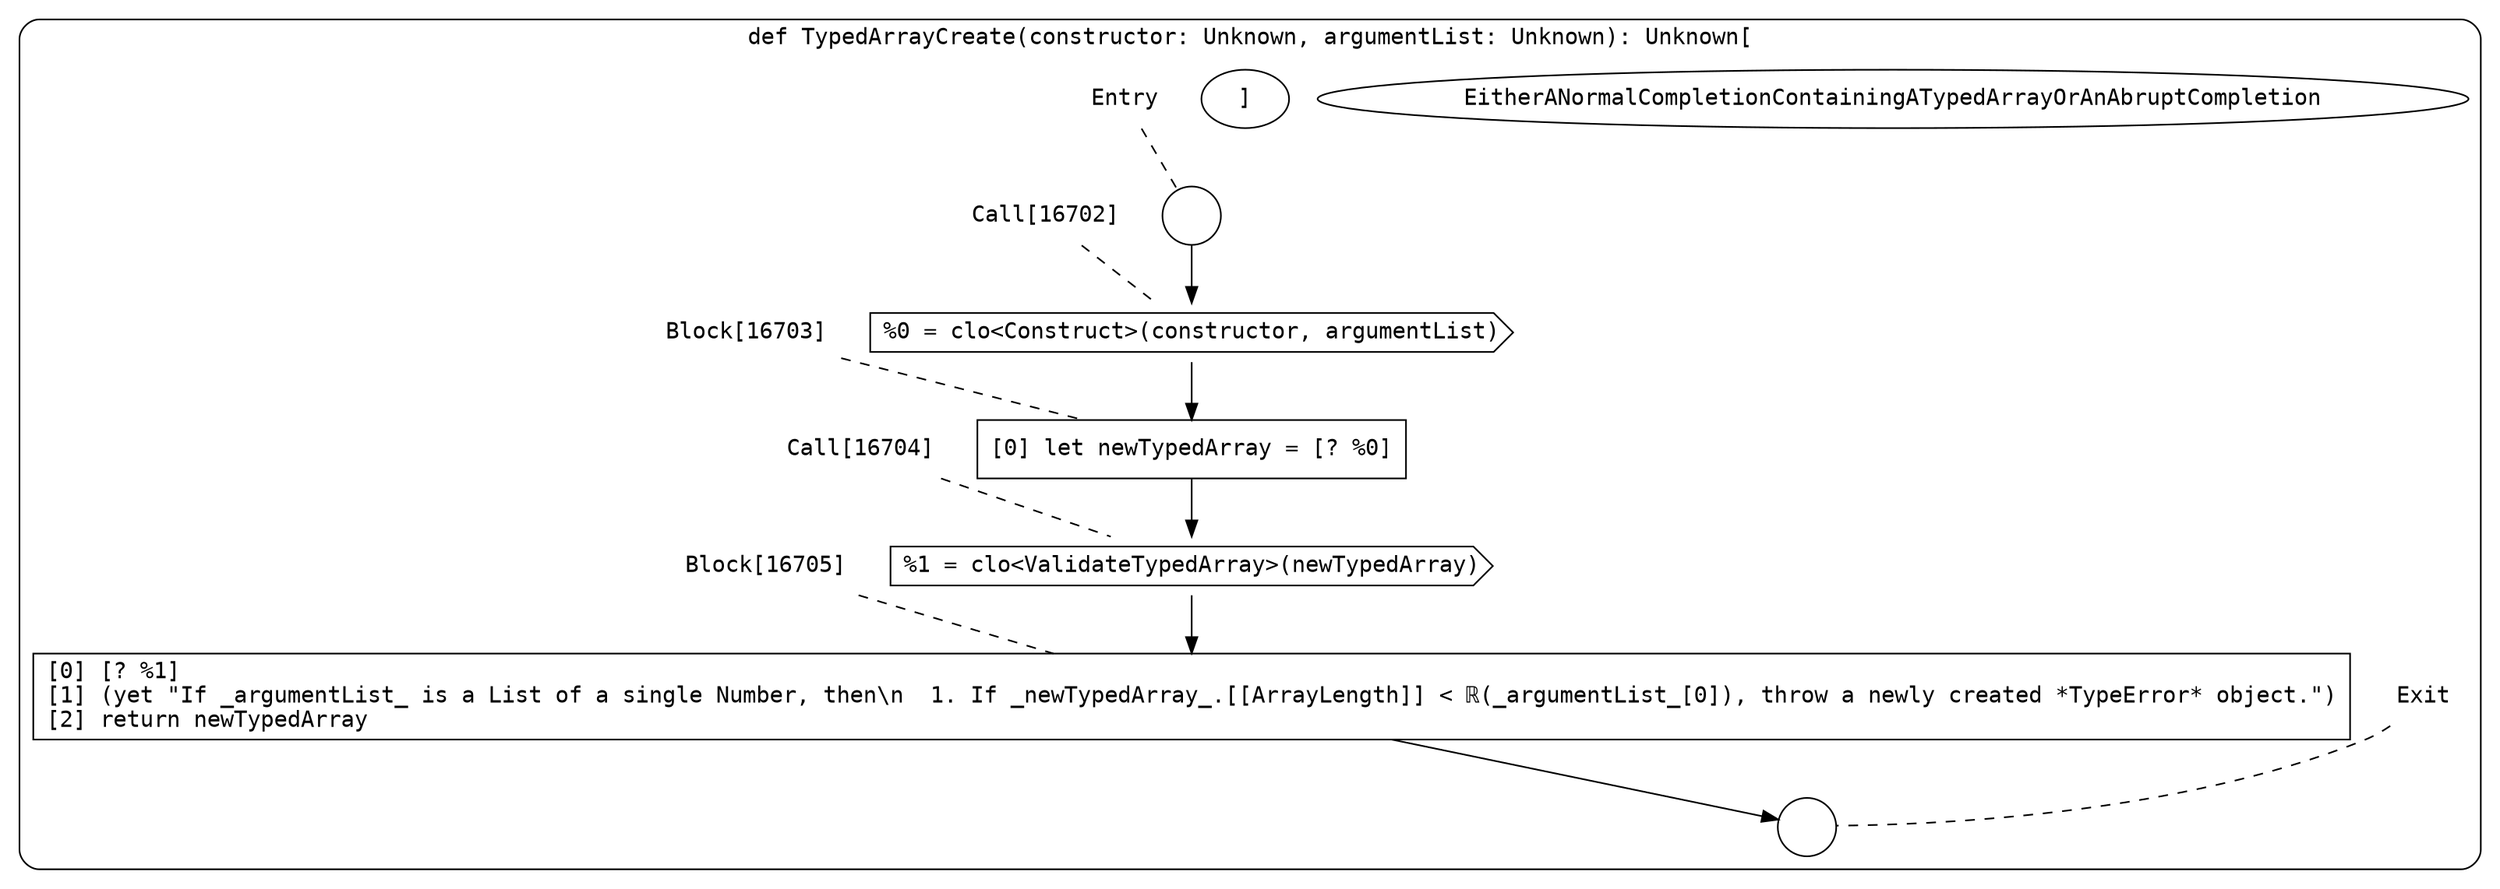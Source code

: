 digraph {
  graph [fontname = "Consolas"]
  node [fontname = "Consolas"]
  edge [fontname = "Consolas"]
  subgraph cluster2421 {
    label = "def TypedArrayCreate(constructor: Unknown, argumentList: Unknown): Unknown["EitherANormalCompletionContainingATypedArrayOrAnAbruptCompletion"]"
    style = rounded
    cluster2421_entry_name [shape=none, label=<<font color="black">Entry</font>>]
    cluster2421_entry_name -> cluster2421_entry [arrowhead=none, color="black", style=dashed]
    cluster2421_entry [shape=circle label=" " color="black" fillcolor="white" style=filled]
    cluster2421_entry -> node16702 [color="black"]
    cluster2421_exit_name [shape=none, label=<<font color="black">Exit</font>>]
    cluster2421_exit_name -> cluster2421_exit [arrowhead=none, color="black", style=dashed]
    cluster2421_exit [shape=circle label=" " color="black" fillcolor="white" style=filled]
    node16702_name [shape=none, label=<<font color="black">Call[16702]</font>>]
    node16702_name -> node16702 [arrowhead=none, color="black", style=dashed]
    node16702 [shape=cds, label=<<font color="black">%0 = clo&lt;Construct&gt;(constructor, argumentList)</font>> color="black" fillcolor="white", style=filled]
    node16702 -> node16703 [color="black"]
    node16703_name [shape=none, label=<<font color="black">Block[16703]</font>>]
    node16703_name -> node16703 [arrowhead=none, color="black", style=dashed]
    node16703 [shape=box, label=<<font color="black">[0] let newTypedArray = [? %0]<BR ALIGN="LEFT"/></font>> color="black" fillcolor="white", style=filled]
    node16703 -> node16704 [color="black"]
    node16704_name [shape=none, label=<<font color="black">Call[16704]</font>>]
    node16704_name -> node16704 [arrowhead=none, color="black", style=dashed]
    node16704 [shape=cds, label=<<font color="black">%1 = clo&lt;ValidateTypedArray&gt;(newTypedArray)</font>> color="black" fillcolor="white", style=filled]
    node16704 -> node16705 [color="black"]
    node16705_name [shape=none, label=<<font color="black">Block[16705]</font>>]
    node16705_name -> node16705 [arrowhead=none, color="black", style=dashed]
    node16705 [shape=box, label=<<font color="black">[0] [? %1]<BR ALIGN="LEFT"/>[1] (yet &quot;If _argumentList_ is a List of a single Number, then\n  1. If _newTypedArray_.[[ArrayLength]] &lt; ℝ(_argumentList_[0]), throw a newly created *TypeError* object.&quot;)<BR ALIGN="LEFT"/>[2] return newTypedArray<BR ALIGN="LEFT"/></font>> color="black" fillcolor="white", style=filled]
    node16705 -> cluster2421_exit [color="black"]
  }
}